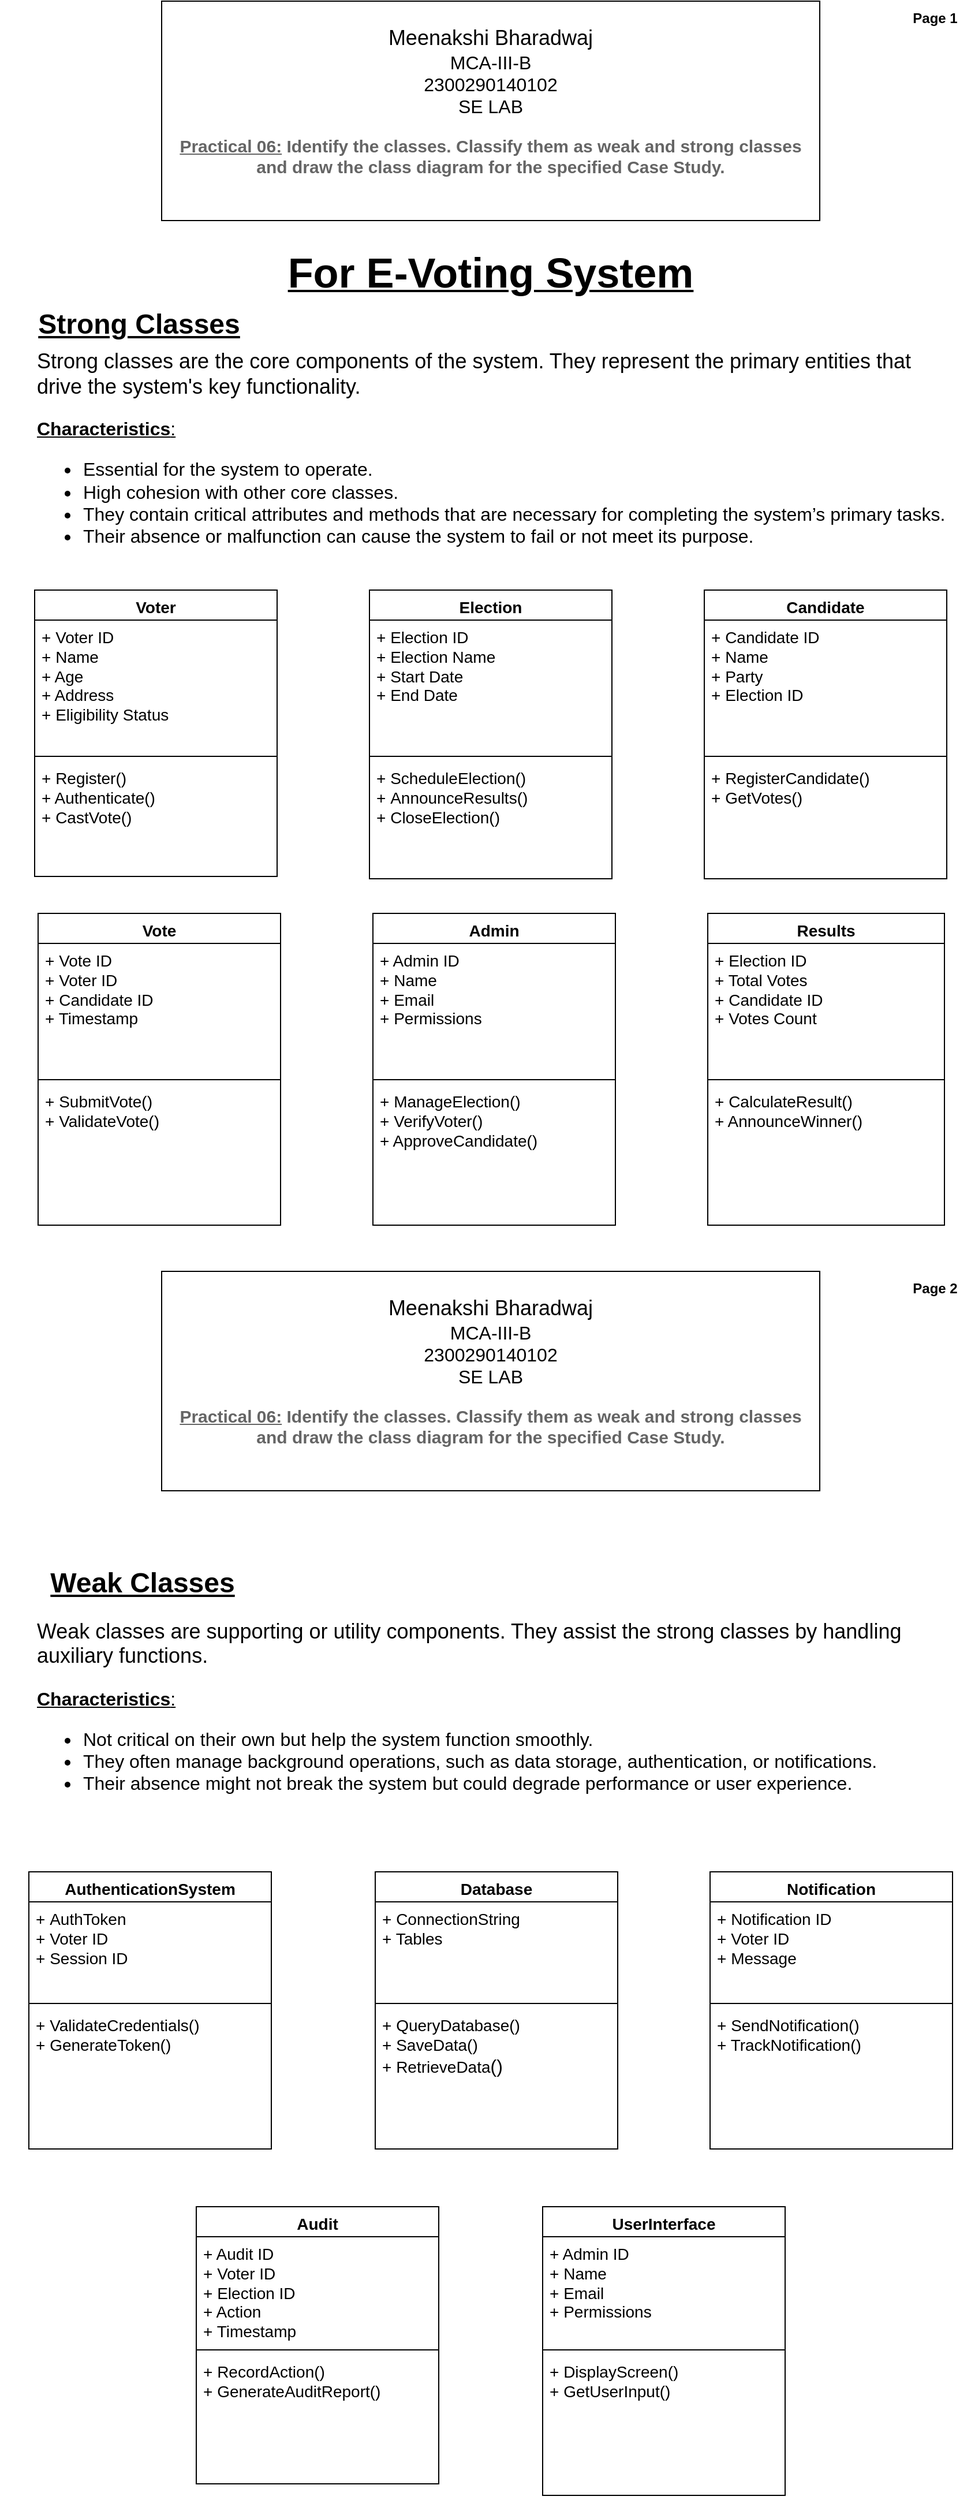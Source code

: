 <mxfile version="24.7.17">
  <diagram name="Page-1" id="QnsnvLrCaNlwQ-DSsZGZ">
    <mxGraphModel dx="974" dy="1522" grid="1" gridSize="10" guides="1" tooltips="1" connect="1" arrows="1" fold="1" page="1" pageScale="1" pageWidth="850" pageHeight="1100" math="0" shadow="0">
      <root>
        <mxCell id="0" />
        <mxCell id="1" parent="0" />
        <mxCell id="F_POBI2MGCWPQ-LY_efh-4" value="&lt;font style=&quot;font-size: 14px;&quot;&gt;Voter&lt;/font&gt;" style="swimlane;fontStyle=1;align=center;verticalAlign=top;childLayout=stackLayout;horizontal=1;startSize=26;horizontalStack=0;resizeParent=1;resizeParentMax=0;resizeLast=0;collapsible=1;marginBottom=0;whiteSpace=wrap;html=1;" parent="1" vertex="1">
          <mxGeometry x="30" y="-570" width="210" height="248" as="geometry" />
        </mxCell>
        <mxCell id="F_POBI2MGCWPQ-LY_efh-5" value="&lt;font style=&quot;font-size: 14px;&quot;&gt;+ Voter ID&lt;br&gt;&lt;/font&gt;&lt;div&gt;&lt;font style=&quot;font-size: 14px;&quot;&gt;&lt;span style=&quot;background-color: initial;&quot;&gt;+ &lt;/span&gt;Name&lt;/font&gt;&lt;/div&gt;&lt;div&gt;&lt;font style=&quot;font-size: 14px;&quot;&gt;&lt;span style=&quot;background-color: initial;&quot;&gt;+ &lt;/span&gt;Age&lt;/font&gt;&lt;/div&gt;&lt;div&gt;&lt;font style=&quot;font-size: 14px;&quot;&gt;&lt;span style=&quot;background-color: initial;&quot;&gt;+ &lt;/span&gt;Address&lt;/font&gt;&lt;/div&gt;&lt;div&gt;&lt;font style=&quot;font-size: 14px;&quot;&gt;&lt;span style=&quot;background-color: initial;&quot;&gt;+ E&lt;/span&gt;ligibility Status&lt;/font&gt;&lt;/div&gt;" style="text;strokeColor=none;fillColor=none;align=left;verticalAlign=top;spacingLeft=4;spacingRight=4;overflow=hidden;rotatable=0;points=[[0,0.5],[1,0.5]];portConstraint=eastwest;whiteSpace=wrap;html=1;" parent="F_POBI2MGCWPQ-LY_efh-4" vertex="1">
          <mxGeometry y="26" width="210" height="114" as="geometry" />
        </mxCell>
        <mxCell id="F_POBI2MGCWPQ-LY_efh-6" value="" style="line;strokeWidth=1;fillColor=none;align=left;verticalAlign=middle;spacingTop=-1;spacingLeft=3;spacingRight=3;rotatable=0;labelPosition=right;points=[];portConstraint=eastwest;strokeColor=inherit;" parent="F_POBI2MGCWPQ-LY_efh-4" vertex="1">
          <mxGeometry y="140" width="210" height="8" as="geometry" />
        </mxCell>
        <mxCell id="F_POBI2MGCWPQ-LY_efh-7" value="&lt;font style=&quot;font-size: 14px;&quot;&gt;+ Register()&lt;/font&gt;&lt;div&gt;&lt;font style=&quot;font-size: 14px;&quot;&gt;+ Authenticate()&lt;br&gt;&lt;/font&gt;&lt;/div&gt;&lt;div&gt;&lt;font style=&quot;font-size: 14px;&quot;&gt;+ CastVote()&lt;/font&gt;&lt;br&gt;&lt;/div&gt;" style="text;strokeColor=none;fillColor=none;align=left;verticalAlign=top;spacingLeft=4;spacingRight=4;overflow=hidden;rotatable=0;points=[[0,0.5],[1,0.5]];portConstraint=eastwest;whiteSpace=wrap;html=1;" parent="F_POBI2MGCWPQ-LY_efh-4" vertex="1">
          <mxGeometry y="148" width="210" height="100" as="geometry" />
        </mxCell>
        <mxCell id="F_POBI2MGCWPQ-LY_efh-8" value="&lt;font style=&quot;font-size: 14px;&quot;&gt;Candidate&lt;/font&gt;" style="swimlane;fontStyle=1;align=center;verticalAlign=top;childLayout=stackLayout;horizontal=1;startSize=26;horizontalStack=0;resizeParent=1;resizeParentMax=0;resizeLast=0;collapsible=1;marginBottom=0;whiteSpace=wrap;html=1;" parent="1" vertex="1">
          <mxGeometry x="610" y="-570" width="210" height="250" as="geometry" />
        </mxCell>
        <mxCell id="F_POBI2MGCWPQ-LY_efh-9" value="&lt;font style=&quot;font-size: 14px;&quot;&gt;+ Candidate ID&lt;br&gt;&lt;/font&gt;&lt;div&gt;&lt;font style=&quot;font-size: 14px;&quot;&gt;&lt;span style=&quot;background-color: initial;&quot;&gt;+&amp;nbsp;&lt;/span&gt;&lt;span style=&quot;background-color: initial;&quot;&gt;Name&lt;/span&gt;&lt;/font&gt;&lt;/div&gt;&lt;div&gt;&lt;font style=&quot;font-size: 14px;&quot;&gt;&lt;span style=&quot;background-color: initial;&quot;&gt;+ &lt;/span&gt;&lt;span style=&quot;background-color: initial;&quot;&gt;Party&lt;/span&gt;&lt;/font&gt;&lt;/div&gt;&lt;div&gt;&lt;font style=&quot;font-size: 14px;&quot;&gt;&lt;span style=&quot;background-color: initial;&quot;&gt;+ &lt;/span&gt;&lt;span style=&quot;background-color: initial;&quot;&gt;Election ID&lt;/span&gt;&lt;/font&gt;&lt;/div&gt;&lt;div&gt;&lt;br&gt;&lt;/div&gt;" style="text;strokeColor=none;fillColor=none;align=left;verticalAlign=top;spacingLeft=4;spacingRight=4;overflow=hidden;rotatable=0;points=[[0,0.5],[1,0.5]];portConstraint=eastwest;whiteSpace=wrap;html=1;" parent="F_POBI2MGCWPQ-LY_efh-8" vertex="1">
          <mxGeometry y="26" width="210" height="114" as="geometry" />
        </mxCell>
        <mxCell id="F_POBI2MGCWPQ-LY_efh-10" value="" style="line;strokeWidth=1;fillColor=none;align=left;verticalAlign=middle;spacingTop=-1;spacingLeft=3;spacingRight=3;rotatable=0;labelPosition=right;points=[];portConstraint=eastwest;strokeColor=inherit;" parent="F_POBI2MGCWPQ-LY_efh-8" vertex="1">
          <mxGeometry y="140" width="210" height="8" as="geometry" />
        </mxCell>
        <mxCell id="F_POBI2MGCWPQ-LY_efh-11" value="&lt;font style=&quot;font-size: 14px;&quot;&gt;+ RegisterCandidate()&lt;/font&gt;&lt;div&gt;&lt;font style=&quot;font-size: 14px;&quot;&gt;&lt;span style=&quot;background-color: initial;&quot;&gt;+&amp;nbsp;&lt;/span&gt;&lt;span style=&quot;background-color: initial;&quot;&gt;GetVotes()&lt;/span&gt;&lt;/font&gt;&lt;/div&gt;" style="text;strokeColor=none;fillColor=none;align=left;verticalAlign=top;spacingLeft=4;spacingRight=4;overflow=hidden;rotatable=0;points=[[0,0.5],[1,0.5]];portConstraint=eastwest;whiteSpace=wrap;html=1;" parent="F_POBI2MGCWPQ-LY_efh-8" vertex="1">
          <mxGeometry y="148" width="210" height="102" as="geometry" />
        </mxCell>
        <mxCell id="F_POBI2MGCWPQ-LY_efh-13" value="&lt;font style=&quot;font-size: 14px;&quot;&gt;Election&lt;/font&gt;" style="swimlane;fontStyle=1;align=center;verticalAlign=top;childLayout=stackLayout;horizontal=1;startSize=26;horizontalStack=0;resizeParent=1;resizeParentMax=0;resizeLast=0;collapsible=1;marginBottom=0;whiteSpace=wrap;html=1;" parent="1" vertex="1">
          <mxGeometry x="320" y="-570" width="210" height="250" as="geometry" />
        </mxCell>
        <mxCell id="F_POBI2MGCWPQ-LY_efh-14" value="&lt;font style=&quot;font-size: 14px;&quot;&gt;+ Election ID&lt;br&gt;&lt;/font&gt;&lt;div&gt;&lt;font style=&quot;font-size: 14px;&quot;&gt;&lt;span style=&quot;background-color: initial;&quot;&gt;+&amp;nbsp;&lt;/span&gt;&lt;span style=&quot;background-color: initial;&quot;&gt;Election Name&lt;/span&gt;&lt;/font&gt;&lt;/div&gt;&lt;div&gt;&lt;font style=&quot;font-size: 14px;&quot;&gt;&lt;span style=&quot;background-color: initial;&quot;&gt;+ &lt;/span&gt;&lt;span style=&quot;background-color: initial;&quot;&gt;Start Date&lt;/span&gt;&lt;/font&gt;&lt;/div&gt;&lt;div&gt;&lt;font style=&quot;font-size: 14px;&quot;&gt;&lt;span style=&quot;background-color: initial;&quot;&gt;+ &lt;/span&gt;&lt;span style=&quot;background-color: initial;&quot;&gt;End Date&lt;/span&gt;&lt;/font&gt;&lt;/div&gt;&lt;div&gt;&lt;br&gt;&lt;/div&gt;" style="text;strokeColor=none;fillColor=none;align=left;verticalAlign=top;spacingLeft=4;spacingRight=4;overflow=hidden;rotatable=0;points=[[0,0.5],[1,0.5]];portConstraint=eastwest;whiteSpace=wrap;html=1;" parent="F_POBI2MGCWPQ-LY_efh-13" vertex="1">
          <mxGeometry y="26" width="210" height="114" as="geometry" />
        </mxCell>
        <mxCell id="F_POBI2MGCWPQ-LY_efh-15" value="" style="line;strokeWidth=1;fillColor=none;align=left;verticalAlign=middle;spacingTop=-1;spacingLeft=3;spacingRight=3;rotatable=0;labelPosition=right;points=[];portConstraint=eastwest;strokeColor=inherit;" parent="F_POBI2MGCWPQ-LY_efh-13" vertex="1">
          <mxGeometry y="140" width="210" height="8" as="geometry" />
        </mxCell>
        <mxCell id="F_POBI2MGCWPQ-LY_efh-16" value="&lt;span style=&quot;background-color: initial;&quot;&gt;&lt;font style=&quot;font-size: 14px;&quot;&gt;+ ScheduleElection()&lt;/font&gt;&lt;/span&gt;&lt;div&gt;&lt;font style=&quot;font-size: 14px;&quot;&gt;&lt;span style=&quot;background-color: initial;&quot;&gt;+&amp;nbsp;&lt;/span&gt;AnnounceResults()&lt;/font&gt;&lt;/div&gt;&lt;div&gt;&lt;font style=&quot;font-size: 14px;&quot;&gt;&lt;span style=&quot;background-color: initial;&quot;&gt;+&amp;nbsp;&lt;/span&gt;&lt;span style=&quot;background-color: initial;&quot;&gt;CloseElection()&lt;/span&gt;&lt;/font&gt;&lt;/div&gt;" style="text;strokeColor=none;fillColor=none;align=left;verticalAlign=top;spacingLeft=4;spacingRight=4;overflow=hidden;rotatable=0;points=[[0,0.5],[1,0.5]];portConstraint=eastwest;whiteSpace=wrap;html=1;" parent="F_POBI2MGCWPQ-LY_efh-13" vertex="1">
          <mxGeometry y="148" width="210" height="102" as="geometry" />
        </mxCell>
        <mxCell id="F_POBI2MGCWPQ-LY_efh-18" value="&lt;font style=&quot;font-size: 14px;&quot;&gt;Vote&lt;/font&gt;" style="swimlane;fontStyle=1;align=center;verticalAlign=top;childLayout=stackLayout;horizontal=1;startSize=26;horizontalStack=0;resizeParent=1;resizeParentMax=0;resizeLast=0;collapsible=1;marginBottom=0;whiteSpace=wrap;html=1;" parent="1" vertex="1">
          <mxGeometry x="33" y="-290" width="210" height="270" as="geometry" />
        </mxCell>
        <mxCell id="F_POBI2MGCWPQ-LY_efh-19" value="&lt;font style=&quot;font-size: 14px;&quot;&gt;+ Vote ID&lt;br&gt;&lt;/font&gt;&lt;div&gt;&lt;span style=&quot;background-color: initial;&quot;&gt;&lt;font style=&quot;font-size: 14px;&quot;&gt;+ Voter ID&lt;/font&gt;&lt;/span&gt;&lt;/div&gt;&lt;div&gt;&lt;font style=&quot;font-size: 14px;&quot;&gt;&lt;span style=&quot;background-color: initial;&quot;&gt;+ &lt;/span&gt;&lt;span style=&quot;background-color: initial;&quot;&gt;Candidate ID&lt;/span&gt;&lt;/font&gt;&lt;/div&gt;&lt;div&gt;&lt;font style=&quot;font-size: 14px;&quot;&gt;&lt;span style=&quot;background-color: initial;&quot;&gt;+ &lt;/span&gt;&lt;span style=&quot;background-color: initial;&quot;&gt;Timestamp&lt;/span&gt;&lt;/font&gt;&lt;/div&gt;&lt;div&gt;&lt;br&gt;&lt;/div&gt;" style="text;strokeColor=none;fillColor=none;align=left;verticalAlign=top;spacingLeft=4;spacingRight=4;overflow=hidden;rotatable=0;points=[[0,0.5],[1,0.5]];portConstraint=eastwest;whiteSpace=wrap;html=1;" parent="F_POBI2MGCWPQ-LY_efh-18" vertex="1">
          <mxGeometry y="26" width="210" height="114" as="geometry" />
        </mxCell>
        <mxCell id="F_POBI2MGCWPQ-LY_efh-20" value="" style="line;strokeWidth=1;fillColor=none;align=left;verticalAlign=middle;spacingTop=-1;spacingLeft=3;spacingRight=3;rotatable=0;labelPosition=right;points=[];portConstraint=eastwest;strokeColor=inherit;" parent="F_POBI2MGCWPQ-LY_efh-18" vertex="1">
          <mxGeometry y="140" width="210" height="8" as="geometry" />
        </mxCell>
        <mxCell id="F_POBI2MGCWPQ-LY_efh-21" value="&lt;font style=&quot;font-size: 14px;&quot;&gt;+ SubmitVote()&lt;/font&gt;&lt;div&gt;&lt;font style=&quot;font-size: 14px;&quot;&gt;&lt;span style=&quot;background-color: initial;&quot;&gt;+ &lt;/span&gt;&lt;span style=&quot;background-color: initial;&quot;&gt;ValidateVote()&lt;/span&gt;&lt;/font&gt;&lt;/div&gt;" style="text;strokeColor=none;fillColor=none;align=left;verticalAlign=top;spacingLeft=4;spacingRight=4;overflow=hidden;rotatable=0;points=[[0,0.5],[1,0.5]];portConstraint=eastwest;whiteSpace=wrap;html=1;" parent="F_POBI2MGCWPQ-LY_efh-18" vertex="1">
          <mxGeometry y="148" width="210" height="122" as="geometry" />
        </mxCell>
        <mxCell id="F_POBI2MGCWPQ-LY_efh-22" value="&lt;font style=&quot;font-size: 14px;&quot;&gt;Admin&lt;/font&gt;" style="swimlane;fontStyle=1;align=center;verticalAlign=top;childLayout=stackLayout;horizontal=1;startSize=26;horizontalStack=0;resizeParent=1;resizeParentMax=0;resizeLast=0;collapsible=1;marginBottom=0;whiteSpace=wrap;html=1;" parent="1" vertex="1">
          <mxGeometry x="323" y="-290" width="210" height="270" as="geometry" />
        </mxCell>
        <mxCell id="F_POBI2MGCWPQ-LY_efh-23" value="&lt;font style=&quot;font-size: 14px;&quot;&gt;+ Admin ID&lt;br&gt;&lt;/font&gt;&lt;div&gt;&lt;font style=&quot;font-size: 14px;&quot;&gt;&lt;span style=&quot;background-color: initial;&quot;&gt;+&amp;nbsp;&lt;/span&gt;&lt;span style=&quot;background-color: initial;&quot;&gt;Name&lt;/span&gt;&lt;/font&gt;&lt;/div&gt;&lt;div&gt;&lt;font style=&quot;font-size: 14px;&quot;&gt;&lt;span style=&quot;background-color: initial;&quot;&gt;+&amp;nbsp;&lt;/span&gt;&lt;span style=&quot;background-color: initial;&quot;&gt;Email&lt;/span&gt;&lt;/font&gt;&lt;/div&gt;&lt;div&gt;&lt;font style=&quot;font-size: 14px;&quot;&gt;&lt;span style=&quot;background-color: initial;&quot;&gt;+ &lt;/span&gt;&lt;span style=&quot;background-color: initial;&quot;&gt;Permissions&lt;/span&gt;&lt;/font&gt;&lt;/div&gt;" style="text;strokeColor=none;fillColor=none;align=left;verticalAlign=top;spacingLeft=4;spacingRight=4;overflow=hidden;rotatable=0;points=[[0,0.5],[1,0.5]];portConstraint=eastwest;whiteSpace=wrap;html=1;" parent="F_POBI2MGCWPQ-LY_efh-22" vertex="1">
          <mxGeometry y="26" width="210" height="114" as="geometry" />
        </mxCell>
        <mxCell id="F_POBI2MGCWPQ-LY_efh-24" value="" style="line;strokeWidth=1;fillColor=none;align=left;verticalAlign=middle;spacingTop=-1;spacingLeft=3;spacingRight=3;rotatable=0;labelPosition=right;points=[];portConstraint=eastwest;strokeColor=inherit;" parent="F_POBI2MGCWPQ-LY_efh-22" vertex="1">
          <mxGeometry y="140" width="210" height="8" as="geometry" />
        </mxCell>
        <mxCell id="F_POBI2MGCWPQ-LY_efh-25" value="&lt;font style=&quot;font-size: 14px;&quot;&gt;+ ManageElection()&lt;/font&gt;&lt;div&gt;&lt;font style=&quot;font-size: 14px;&quot;&gt;&lt;span style=&quot;background-color: initial;&quot;&gt;+ &lt;/span&gt;&lt;span style=&quot;background-color: initial;&quot;&gt;VerifyVoter()&lt;/span&gt;&lt;/font&gt;&lt;/div&gt;&lt;div&gt;&lt;font style=&quot;font-size: 14px;&quot;&gt;&lt;span style=&quot;background-color: initial;&quot;&gt;+ &lt;/span&gt;&lt;span style=&quot;background-color: initial;&quot;&gt;ApproveCandidate()&lt;/span&gt;&lt;/font&gt;&lt;/div&gt;" style="text;strokeColor=none;fillColor=none;align=left;verticalAlign=top;spacingLeft=4;spacingRight=4;overflow=hidden;rotatable=0;points=[[0,0.5],[1,0.5]];portConstraint=eastwest;whiteSpace=wrap;html=1;" parent="F_POBI2MGCWPQ-LY_efh-22" vertex="1">
          <mxGeometry y="148" width="210" height="122" as="geometry" />
        </mxCell>
        <mxCell id="F_POBI2MGCWPQ-LY_efh-26" value="&lt;font style=&quot;font-size: 14px;&quot;&gt;Results&lt;/font&gt;" style="swimlane;fontStyle=1;align=center;verticalAlign=top;childLayout=stackLayout;horizontal=1;startSize=26;horizontalStack=0;resizeParent=1;resizeParentMax=0;resizeLast=0;collapsible=1;marginBottom=0;whiteSpace=wrap;html=1;" parent="1" vertex="1">
          <mxGeometry x="613" y="-290" width="205" height="270" as="geometry" />
        </mxCell>
        <mxCell id="F_POBI2MGCWPQ-LY_efh-27" value="&lt;font style=&quot;font-size: 14px;&quot;&gt;+ Election ID&lt;br&gt;&lt;/font&gt;&lt;div&gt;&lt;font style=&quot;font-size: 14px;&quot;&gt;&lt;span style=&quot;background-color: initial;&quot;&gt;+ &lt;/span&gt;&lt;span style=&quot;background-color: initial;&quot;&gt;Total Votes&lt;/span&gt;&lt;/font&gt;&lt;/div&gt;&lt;div&gt;&lt;font style=&quot;font-size: 14px;&quot;&gt;&lt;span style=&quot;background-color: initial;&quot;&gt;+ &lt;/span&gt;&lt;span style=&quot;background-color: initial;&quot;&gt;Candidate ID&lt;/span&gt;&lt;/font&gt;&lt;/div&gt;&lt;div&gt;&lt;font style=&quot;font-size: 14px;&quot;&gt;&lt;span style=&quot;background-color: initial;&quot;&gt;+ &lt;/span&gt;&lt;span style=&quot;background-color: initial;&quot;&gt;Votes Count&lt;/span&gt;&lt;/font&gt;&lt;/div&gt;&lt;div&gt;&lt;br&gt;&lt;/div&gt;" style="text;strokeColor=none;fillColor=none;align=left;verticalAlign=top;spacingLeft=4;spacingRight=4;overflow=hidden;rotatable=0;points=[[0,0.5],[1,0.5]];portConstraint=eastwest;whiteSpace=wrap;html=1;" parent="F_POBI2MGCWPQ-LY_efh-26" vertex="1">
          <mxGeometry y="26" width="205" height="114" as="geometry" />
        </mxCell>
        <mxCell id="F_POBI2MGCWPQ-LY_efh-28" value="" style="line;strokeWidth=1;fillColor=none;align=left;verticalAlign=middle;spacingTop=-1;spacingLeft=3;spacingRight=3;rotatable=0;labelPosition=right;points=[];portConstraint=eastwest;strokeColor=inherit;" parent="F_POBI2MGCWPQ-LY_efh-26" vertex="1">
          <mxGeometry y="140" width="205" height="8" as="geometry" />
        </mxCell>
        <mxCell id="F_POBI2MGCWPQ-LY_efh-29" value="&lt;font style=&quot;font-size: 14px;&quot;&gt;+ CalculateResult()&lt;/font&gt;&lt;div&gt;&lt;font style=&quot;font-size: 14px;&quot;&gt;&lt;span style=&quot;background-color: initial;&quot;&gt;+ &lt;/span&gt;&lt;span style=&quot;background-color: initial;&quot;&gt;AnnounceWinner()&lt;/span&gt;&lt;/font&gt;&lt;/div&gt;" style="text;strokeColor=none;fillColor=none;align=left;verticalAlign=top;spacingLeft=4;spacingRight=4;overflow=hidden;rotatable=0;points=[[0,0.5],[1,0.5]];portConstraint=eastwest;whiteSpace=wrap;html=1;" parent="F_POBI2MGCWPQ-LY_efh-26" vertex="1">
          <mxGeometry y="148" width="205" height="122" as="geometry" />
        </mxCell>
        <mxCell id="F_POBI2MGCWPQ-LY_efh-39" value="&lt;font style=&quot;font-size: 14px;&quot;&gt;AuthenticationSystem&lt;/font&gt;" style="swimlane;fontStyle=1;align=center;verticalAlign=top;childLayout=stackLayout;horizontal=1;startSize=26;horizontalStack=0;resizeParent=1;resizeParentMax=0;resizeLast=0;collapsible=1;marginBottom=0;whiteSpace=wrap;html=1;" parent="1" vertex="1">
          <mxGeometry x="25" y="540" width="210" height="240" as="geometry" />
        </mxCell>
        <mxCell id="F_POBI2MGCWPQ-LY_efh-40" value="&lt;font style=&quot;font-size: 14px;&quot;&gt;+&amp;nbsp;AuthToken&lt;/font&gt;&lt;div&gt;&lt;font style=&quot;font-size: 14px;&quot;&gt;+ Voter ID&lt;br&gt;&lt;/font&gt;&lt;div&gt;&lt;font style=&quot;font-size: 14px;&quot;&gt;&lt;span style=&quot;background-color: initial;&quot;&gt;+ &lt;/span&gt;Session ID&lt;/font&gt;&lt;br&gt;&lt;/div&gt;&lt;/div&gt;" style="text;strokeColor=none;fillColor=none;align=left;verticalAlign=top;spacingLeft=4;spacingRight=4;overflow=hidden;rotatable=0;points=[[0,0.5],[1,0.5]];portConstraint=eastwest;whiteSpace=wrap;html=1;" parent="F_POBI2MGCWPQ-LY_efh-39" vertex="1">
          <mxGeometry y="26" width="210" height="84" as="geometry" />
        </mxCell>
        <mxCell id="F_POBI2MGCWPQ-LY_efh-41" value="" style="line;strokeWidth=1;fillColor=none;align=left;verticalAlign=middle;spacingTop=-1;spacingLeft=3;spacingRight=3;rotatable=0;labelPosition=right;points=[];portConstraint=eastwest;strokeColor=inherit;" parent="F_POBI2MGCWPQ-LY_efh-39" vertex="1">
          <mxGeometry y="110" width="210" height="8" as="geometry" />
        </mxCell>
        <mxCell id="F_POBI2MGCWPQ-LY_efh-42" value="&lt;font style=&quot;font-size: 14px;&quot;&gt;+&amp;nbsp;ValidateCredentials()&lt;/font&gt;&lt;div&gt;&lt;font style=&quot;font-size: 14px;&quot;&gt;+&amp;nbsp;&lt;span style=&quot;background-color: initial;&quot;&gt;GenerateToken()&lt;/span&gt;&lt;/font&gt;&lt;/div&gt;" style="text;strokeColor=none;fillColor=none;align=left;verticalAlign=top;spacingLeft=4;spacingRight=4;overflow=hidden;rotatable=0;points=[[0,0.5],[1,0.5]];portConstraint=eastwest;whiteSpace=wrap;html=1;" parent="F_POBI2MGCWPQ-LY_efh-39" vertex="1">
          <mxGeometry y="118" width="210" height="122" as="geometry" />
        </mxCell>
        <mxCell id="F_POBI2MGCWPQ-LY_efh-43" value="&lt;font style=&quot;font-size: 14px;&quot;&gt;Notification&lt;/font&gt;" style="swimlane;fontStyle=1;align=center;verticalAlign=top;childLayout=stackLayout;horizontal=1;startSize=26;horizontalStack=0;resizeParent=1;resizeParentMax=0;resizeLast=0;collapsible=1;marginBottom=0;whiteSpace=wrap;html=1;" parent="1" vertex="1">
          <mxGeometry x="615" y="540" width="210" height="240" as="geometry" />
        </mxCell>
        <mxCell id="F_POBI2MGCWPQ-LY_efh-44" value="&lt;font style=&quot;font-size: 14px;&quot;&gt;+ Notification ID&lt;br&gt;&lt;/font&gt;&lt;div&gt;&lt;span style=&quot;background-color: initial;&quot;&gt;&lt;font style=&quot;font-size: 14px;&quot;&gt;+ Voter ID&lt;/font&gt;&lt;/span&gt;&lt;/div&gt;&lt;div&gt;&lt;span style=&quot;background-color: initial;&quot;&gt;&lt;font style=&quot;font-size: 14px;&quot;&gt;+ Message&lt;/font&gt;&lt;/span&gt;&lt;/div&gt;" style="text;strokeColor=none;fillColor=none;align=left;verticalAlign=top;spacingLeft=4;spacingRight=4;overflow=hidden;rotatable=0;points=[[0,0.5],[1,0.5]];portConstraint=eastwest;whiteSpace=wrap;html=1;" parent="F_POBI2MGCWPQ-LY_efh-43" vertex="1">
          <mxGeometry y="26" width="210" height="84" as="geometry" />
        </mxCell>
        <mxCell id="F_POBI2MGCWPQ-LY_efh-45" value="" style="line;strokeWidth=1;fillColor=none;align=left;verticalAlign=middle;spacingTop=-1;spacingLeft=3;spacingRight=3;rotatable=0;labelPosition=right;points=[];portConstraint=eastwest;strokeColor=inherit;" parent="F_POBI2MGCWPQ-LY_efh-43" vertex="1">
          <mxGeometry y="110" width="210" height="8" as="geometry" />
        </mxCell>
        <mxCell id="F_POBI2MGCWPQ-LY_efh-46" value="&lt;font style=&quot;font-size: 14px;&quot;&gt;+ SendNotification()&lt;/font&gt;&lt;div&gt;&lt;font style=&quot;font-size: 14px;&quot;&gt;&lt;span style=&quot;background-color: initial;&quot;&gt;+ TrackNotification&lt;/span&gt;&lt;span style=&quot;background-color: initial;&quot;&gt;()&lt;/span&gt;&lt;/font&gt;&lt;/div&gt;" style="text;strokeColor=none;fillColor=none;align=left;verticalAlign=top;spacingLeft=4;spacingRight=4;overflow=hidden;rotatable=0;points=[[0,0.5],[1,0.5]];portConstraint=eastwest;whiteSpace=wrap;html=1;" parent="F_POBI2MGCWPQ-LY_efh-43" vertex="1">
          <mxGeometry y="118" width="210" height="122" as="geometry" />
        </mxCell>
        <mxCell id="F_POBI2MGCWPQ-LY_efh-47" value="&lt;font style=&quot;font-size: 14px;&quot;&gt;Database&lt;/font&gt;" style="swimlane;fontStyle=1;align=center;verticalAlign=top;childLayout=stackLayout;horizontal=1;startSize=26;horizontalStack=0;resizeParent=1;resizeParentMax=0;resizeLast=0;collapsible=1;marginBottom=0;whiteSpace=wrap;html=1;" parent="1" vertex="1">
          <mxGeometry x="325" y="540" width="210" height="240" as="geometry" />
        </mxCell>
        <mxCell id="F_POBI2MGCWPQ-LY_efh-48" value="&lt;font style=&quot;font-size: 14px;&quot;&gt;+ ConnectionString&lt;/font&gt;&lt;div&gt;&lt;font style=&quot;font-size: 14px;&quot;&gt;+ Tables&lt;/font&gt;&lt;/div&gt;" style="text;strokeColor=none;fillColor=none;align=left;verticalAlign=top;spacingLeft=4;spacingRight=4;overflow=hidden;rotatable=0;points=[[0,0.5],[1,0.5]];portConstraint=eastwest;whiteSpace=wrap;html=1;" parent="F_POBI2MGCWPQ-LY_efh-47" vertex="1">
          <mxGeometry y="26" width="210" height="84" as="geometry" />
        </mxCell>
        <mxCell id="F_POBI2MGCWPQ-LY_efh-49" value="" style="line;strokeWidth=1;fillColor=none;align=left;verticalAlign=middle;spacingTop=-1;spacingLeft=3;spacingRight=3;rotatable=0;labelPosition=right;points=[];portConstraint=eastwest;strokeColor=inherit;" parent="F_POBI2MGCWPQ-LY_efh-47" vertex="1">
          <mxGeometry y="110" width="210" height="8" as="geometry" />
        </mxCell>
        <mxCell id="F_POBI2MGCWPQ-LY_efh-50" value="&lt;font style=&quot;font-size: 14px;&quot;&gt;&lt;span style=&quot;background-color: initial;&quot;&gt;+&lt;/span&gt;&amp;nbsp;QueryDatabase()&lt;/font&gt;&lt;div&gt;&lt;font style=&quot;font-size: 14px;&quot;&gt;+ SaveData()&amp;nbsp;&lt;/font&gt;&lt;div&gt;&lt;font style=&quot;font-size: 14px;&quot;&gt;+ RetrieveData&lt;/font&gt;&lt;span style=&quot;background-color: initial;&quot;&gt;&lt;font size=&quot;3&quot;&gt;()&lt;/font&gt;&lt;br&gt;&lt;/span&gt;&lt;/div&gt;&lt;/div&gt;" style="text;strokeColor=none;fillColor=none;align=left;verticalAlign=top;spacingLeft=4;spacingRight=4;overflow=hidden;rotatable=0;points=[[0,0.5],[1,0.5]];portConstraint=eastwest;whiteSpace=wrap;html=1;" parent="F_POBI2MGCWPQ-LY_efh-47" vertex="1">
          <mxGeometry y="118" width="210" height="122" as="geometry" />
        </mxCell>
        <mxCell id="F_POBI2MGCWPQ-LY_efh-51" value="&lt;font style=&quot;font-size: 14px;&quot;&gt;Audit&lt;/font&gt;" style="swimlane;fontStyle=1;align=center;verticalAlign=top;childLayout=stackLayout;horizontal=1;startSize=26;horizontalStack=0;resizeParent=1;resizeParentMax=0;resizeLast=0;collapsible=1;marginBottom=0;whiteSpace=wrap;html=1;" parent="1" vertex="1">
          <mxGeometry x="170" y="830" width="210" height="240" as="geometry" />
        </mxCell>
        <mxCell id="F_POBI2MGCWPQ-LY_efh-52" value="&lt;font style=&quot;font-size: 14px;&quot;&gt;+ Audit ID&lt;/font&gt;&lt;div&gt;&lt;div&gt;&lt;span style=&quot;background-color: initial;&quot;&gt;&lt;font style=&quot;font-size: 14px;&quot;&gt;+ Voter ID&lt;/font&gt;&lt;/span&gt;&lt;/div&gt;&lt;div&gt;&lt;font style=&quot;font-size: 14px;&quot;&gt;&lt;span style=&quot;background-color: initial;&quot;&gt;+ &lt;/span&gt;&lt;span style=&quot;background-color: initial;&quot;&gt;Election ID&lt;/span&gt;&lt;/font&gt;&lt;/div&gt;&lt;div&gt;&lt;span style=&quot;background-color: initial;&quot;&gt;&lt;font style=&quot;font-size: 14px;&quot;&gt;+ Action&lt;/font&gt;&lt;/span&gt;&lt;/div&gt;&lt;div&gt;&lt;span style=&quot;background-color: initial;&quot;&gt;&lt;font style=&quot;font-size: 14px;&quot;&gt;+ Timestamp&lt;/font&gt;&lt;/span&gt;&lt;/div&gt;&lt;/div&gt;" style="text;strokeColor=none;fillColor=none;align=left;verticalAlign=top;spacingLeft=4;spacingRight=4;overflow=hidden;rotatable=0;points=[[0,0.5],[1,0.5]];portConstraint=eastwest;whiteSpace=wrap;html=1;" parent="F_POBI2MGCWPQ-LY_efh-51" vertex="1">
          <mxGeometry y="26" width="210" height="94" as="geometry" />
        </mxCell>
        <mxCell id="F_POBI2MGCWPQ-LY_efh-53" value="" style="line;strokeWidth=1;fillColor=none;align=left;verticalAlign=middle;spacingTop=-1;spacingLeft=3;spacingRight=3;rotatable=0;labelPosition=right;points=[];portConstraint=eastwest;strokeColor=inherit;" parent="F_POBI2MGCWPQ-LY_efh-51" vertex="1">
          <mxGeometry y="120" width="210" height="8" as="geometry" />
        </mxCell>
        <mxCell id="F_POBI2MGCWPQ-LY_efh-54" value="&lt;font style=&quot;font-size: 14px;&quot;&gt;+ RecordAction()&lt;/font&gt;&lt;div&gt;&lt;font style=&quot;font-size: 14px;&quot;&gt;&lt;span style=&quot;background-color: initial;&quot;&gt;+&amp;nbsp;&lt;/span&gt;GenerateAuditReport&lt;span style=&quot;background-color: initial;&quot;&gt;()&lt;/span&gt;&lt;/font&gt;&lt;/div&gt;" style="text;strokeColor=none;fillColor=none;align=left;verticalAlign=top;spacingLeft=4;spacingRight=4;overflow=hidden;rotatable=0;points=[[0,0.5],[1,0.5]];portConstraint=eastwest;whiteSpace=wrap;html=1;" parent="F_POBI2MGCWPQ-LY_efh-51" vertex="1">
          <mxGeometry y="128" width="210" height="112" as="geometry" />
        </mxCell>
        <mxCell id="F_POBI2MGCWPQ-LY_efh-55" value="&lt;font style=&quot;font-size: 14px;&quot;&gt;UserInterface&lt;/font&gt;" style="swimlane;fontStyle=1;align=center;verticalAlign=top;childLayout=stackLayout;horizontal=1;startSize=26;horizontalStack=0;resizeParent=1;resizeParentMax=0;resizeLast=0;collapsible=1;marginBottom=0;whiteSpace=wrap;html=1;" parent="1" vertex="1">
          <mxGeometry x="470" y="830" width="210" height="250" as="geometry" />
        </mxCell>
        <mxCell id="F_POBI2MGCWPQ-LY_efh-56" value="&lt;font style=&quot;font-size: 14px;&quot;&gt;+ Admin ID&lt;br&gt;&lt;/font&gt;&lt;div&gt;&lt;font style=&quot;font-size: 14px;&quot;&gt;&lt;span style=&quot;background-color: initial;&quot;&gt;+&amp;nbsp;&lt;/span&gt;&lt;span style=&quot;background-color: initial;&quot;&gt;Name&lt;/span&gt;&lt;/font&gt;&lt;/div&gt;&lt;div&gt;&lt;font style=&quot;font-size: 14px;&quot;&gt;&lt;span style=&quot;background-color: initial;&quot;&gt;+&amp;nbsp;&lt;/span&gt;&lt;span style=&quot;background-color: initial;&quot;&gt;Email&lt;/span&gt;&lt;/font&gt;&lt;/div&gt;&lt;div&gt;&lt;font style=&quot;font-size: 14px;&quot;&gt;&lt;span style=&quot;background-color: initial;&quot;&gt;+ &lt;/span&gt;&lt;span style=&quot;background-color: initial;&quot;&gt;Permissions&lt;/span&gt;&lt;/font&gt;&lt;/div&gt;" style="text;strokeColor=none;fillColor=none;align=left;verticalAlign=top;spacingLeft=4;spacingRight=4;overflow=hidden;rotatable=0;points=[[0,0.5],[1,0.5]];portConstraint=eastwest;whiteSpace=wrap;html=1;" parent="F_POBI2MGCWPQ-LY_efh-55" vertex="1">
          <mxGeometry y="26" width="210" height="94" as="geometry" />
        </mxCell>
        <mxCell id="F_POBI2MGCWPQ-LY_efh-57" value="" style="line;strokeWidth=1;fillColor=none;align=left;verticalAlign=middle;spacingTop=-1;spacingLeft=3;spacingRight=3;rotatable=0;labelPosition=right;points=[];portConstraint=eastwest;strokeColor=inherit;" parent="F_POBI2MGCWPQ-LY_efh-55" vertex="1">
          <mxGeometry y="120" width="210" height="8" as="geometry" />
        </mxCell>
        <mxCell id="F_POBI2MGCWPQ-LY_efh-58" value="&lt;font style=&quot;font-size: 14px;&quot;&gt;+ DisplayScreen()&lt;/font&gt;&lt;div&gt;&lt;font style=&quot;font-size: 14px;&quot;&gt;+ GetUserInput()&lt;/font&gt;&lt;/div&gt;" style="text;strokeColor=none;fillColor=none;align=left;verticalAlign=top;spacingLeft=4;spacingRight=4;overflow=hidden;rotatable=0;points=[[0,0.5],[1,0.5]];portConstraint=eastwest;whiteSpace=wrap;html=1;" parent="F_POBI2MGCWPQ-LY_efh-55" vertex="1">
          <mxGeometry y="128" width="210" height="122" as="geometry" />
        </mxCell>
        <mxCell id="F_POBI2MGCWPQ-LY_efh-65" value="&lt;u&gt;Strong Classes&lt;/u&gt;" style="text;strokeColor=none;fillColor=none;html=1;fontSize=24;fontStyle=1;verticalAlign=middle;align=center;" parent="1" vertex="1">
          <mxGeometry y="-830" width="240" height="60" as="geometry" />
        </mxCell>
        <mxCell id="F_POBI2MGCWPQ-LY_efh-66" value="&lt;font style=&quot;font-size: 18px;&quot;&gt;Meenakshi Bharadwaj&lt;/font&gt;&lt;div&gt;&lt;font size=&quot;3&quot;&gt;MCA-III-B&lt;br&gt;&lt;/font&gt;&lt;div&gt;&lt;font size=&quot;3&quot;&gt;2300290140102&lt;/font&gt;&lt;/div&gt;&lt;/div&gt;&lt;div&gt;&lt;font size=&quot;3&quot;&gt;SE LAB&lt;/font&gt;&lt;/div&gt;&lt;h4&gt;&lt;span style=&quot;background-color: rgb(255, 255, 255); color: rgb(101, 101, 101); font-family: &amp;quot;Century Gothic&amp;quot;, Arial, Helvetica, sans-serif; font-size: 15px; text-align: left;&quot;&gt;&lt;u&gt;Practical 06:&lt;/u&gt;&lt;b&gt; Identify the classes. Classify them as weak and strong classes and draw the class diagram for the specified Case Study.&lt;/b&gt;&lt;/span&gt;&lt;/h4&gt;" style="rounded=0;whiteSpace=wrap;html=1;" parent="1" vertex="1">
          <mxGeometry x="140" y="-1080" width="570" height="190" as="geometry" />
        </mxCell>
        <mxCell id="F_POBI2MGCWPQ-LY_efh-68" value="&lt;h1&gt;&lt;u&gt;&lt;font style=&quot;font-size: 36px;&quot;&gt;For E-Voting System&lt;/font&gt;&lt;/u&gt;&lt;/h1&gt;" style="text;html=1;align=center;verticalAlign=middle;whiteSpace=wrap;rounded=0;" parent="1" vertex="1">
          <mxGeometry x="210" y="-860" width="430" height="30" as="geometry" />
        </mxCell>
        <mxCell id="Axw7Mph-8eluhI1jyprO-1" value="&lt;font style=&quot;font-size: 18px;&quot;&gt;Strong classes are the core components of the system. They represent the primary entities that drive the system&#39;s key functionality.&lt;/font&gt;&lt;div&gt;&lt;font size=&quot;3&quot; style=&quot;&quot;&gt;&lt;p style=&quot;&quot;&gt;&lt;u&gt;&lt;strong&gt;Characteristics&lt;/strong&gt;:&lt;/u&gt;&lt;/p&gt;&lt;ul&gt;&lt;li&gt;Essential for the system to operate.&lt;/li&gt;&lt;li&gt;High cohesion with other core classes.&lt;/li&gt;&lt;li&gt;They contain critical attributes and methods that are necessary for completing the system’s primary tasks.&lt;/li&gt;&lt;li&gt;Their absence or malfunction can cause the system to fail or not meet its purpose.&lt;/li&gt;&lt;/ul&gt;&lt;/font&gt;&lt;/div&gt;" style="text;html=1;align=left;verticalAlign=middle;whiteSpace=wrap;rounded=0;" vertex="1" parent="1">
          <mxGeometry x="30" y="-790" width="790" height="210" as="geometry" />
        </mxCell>
        <mxCell id="Axw7Mph-8eluhI1jyprO-2" value="&lt;u&gt;Weak Classes&lt;/u&gt;" style="text;strokeColor=none;fillColor=none;html=1;fontSize=24;fontStyle=1;verticalAlign=middle;align=center;" vertex="1" parent="1">
          <mxGeometry x="3" y="260" width="240" height="60" as="geometry" />
        </mxCell>
        <mxCell id="Axw7Mph-8eluhI1jyprO-3" value="&lt;font style=&quot;font-size: 18px;&quot;&gt;Weak classes are supporting or utility components. They assist the strong classes by handling auxiliary functions.&lt;/font&gt;&lt;div&gt;&lt;font size=&quot;3&quot; style=&quot;&quot;&gt;&lt;p style=&quot;&quot;&gt;&lt;u&gt;&lt;strong&gt;Characteristics&lt;/strong&gt;:&lt;/u&gt;&lt;/p&gt;&lt;ul&gt;&lt;li&gt;Not critical on their own but help the system function smoothly.&lt;/li&gt;&lt;li&gt;They often manage background operations, such as data storage, authentication, or notifications.&lt;/li&gt;&lt;li&gt;Their absence might not break the system but could degrade performance or user experience.&lt;/li&gt;&lt;/ul&gt;&lt;/font&gt;&lt;/div&gt;" style="text;html=1;align=left;verticalAlign=middle;whiteSpace=wrap;rounded=0;" vertex="1" parent="1">
          <mxGeometry x="30" y="300" width="790" height="210" as="geometry" />
        </mxCell>
        <mxCell id="Axw7Mph-8eluhI1jyprO-4" value="&lt;font style=&quot;font-size: 18px;&quot;&gt;Meenakshi Bharadwaj&lt;/font&gt;&lt;div&gt;&lt;font size=&quot;3&quot;&gt;MCA-III-B&lt;br&gt;&lt;/font&gt;&lt;div&gt;&lt;font size=&quot;3&quot;&gt;2300290140102&lt;/font&gt;&lt;/div&gt;&lt;/div&gt;&lt;div&gt;&lt;font size=&quot;3&quot;&gt;SE LAB&lt;/font&gt;&lt;/div&gt;&lt;h4&gt;&lt;span style=&quot;background-color: rgb(255, 255, 255); color: rgb(101, 101, 101); font-family: &amp;quot;Century Gothic&amp;quot;, Arial, Helvetica, sans-serif; font-size: 15px; text-align: left;&quot;&gt;&lt;u&gt;Practical 06:&lt;/u&gt;&lt;b&gt; Identify the classes. Classify them as weak and strong classes and draw the class diagram for the specified Case Study.&lt;/b&gt;&lt;/span&gt;&lt;/h4&gt;" style="rounded=0;whiteSpace=wrap;html=1;" vertex="1" parent="1">
          <mxGeometry x="140" y="20" width="570" height="190" as="geometry" />
        </mxCell>
        <mxCell id="Axw7Mph-8eluhI1jyprO-5" value="&lt;b&gt;Page 2&lt;/b&gt;" style="text;html=1;align=center;verticalAlign=middle;whiteSpace=wrap;rounded=0;" vertex="1" parent="1">
          <mxGeometry x="780" y="20" width="60" height="30" as="geometry" />
        </mxCell>
        <mxCell id="Axw7Mph-8eluhI1jyprO-6" value="&lt;b&gt;Page 1&lt;/b&gt;" style="text;html=1;align=center;verticalAlign=middle;whiteSpace=wrap;rounded=0;" vertex="1" parent="1">
          <mxGeometry x="780" y="-1080" width="60" height="30" as="geometry" />
        </mxCell>
      </root>
    </mxGraphModel>
  </diagram>
</mxfile>
